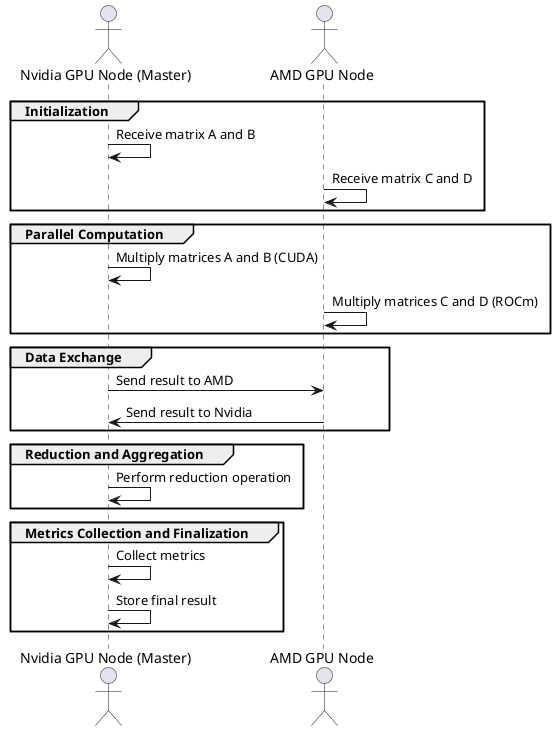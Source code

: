 @startuml hetero
actor NvidiaNode as "Nvidia GPU Node (Master)"
actor AMDNode as "AMD GPU Node"

group Initialization
    NvidiaNode -> NvidiaNode: Receive matrix A and B
    AMDNode -> AMDNode: Receive matrix C and D
end

group Parallel Computation
    NvidiaNode -> NvidiaNode: Multiply matrices A and B (CUDA)
    AMDNode -> AMDNode: Multiply matrices C and D (ROCm)
end

group Data Exchange
    NvidiaNode -> AMDNode: Send result to AMD
    AMDNode -> NvidiaNode: Send result to Nvidia
end

group Reduction and Aggregation
    NvidiaNode -> NvidiaNode: Perform reduction operation
end

group Metrics Collection and Finalization
    NvidiaNode -> NvidiaNode: Collect metrics
    NvidiaNode -> NvidiaNode: Store final result
end

@enduml
